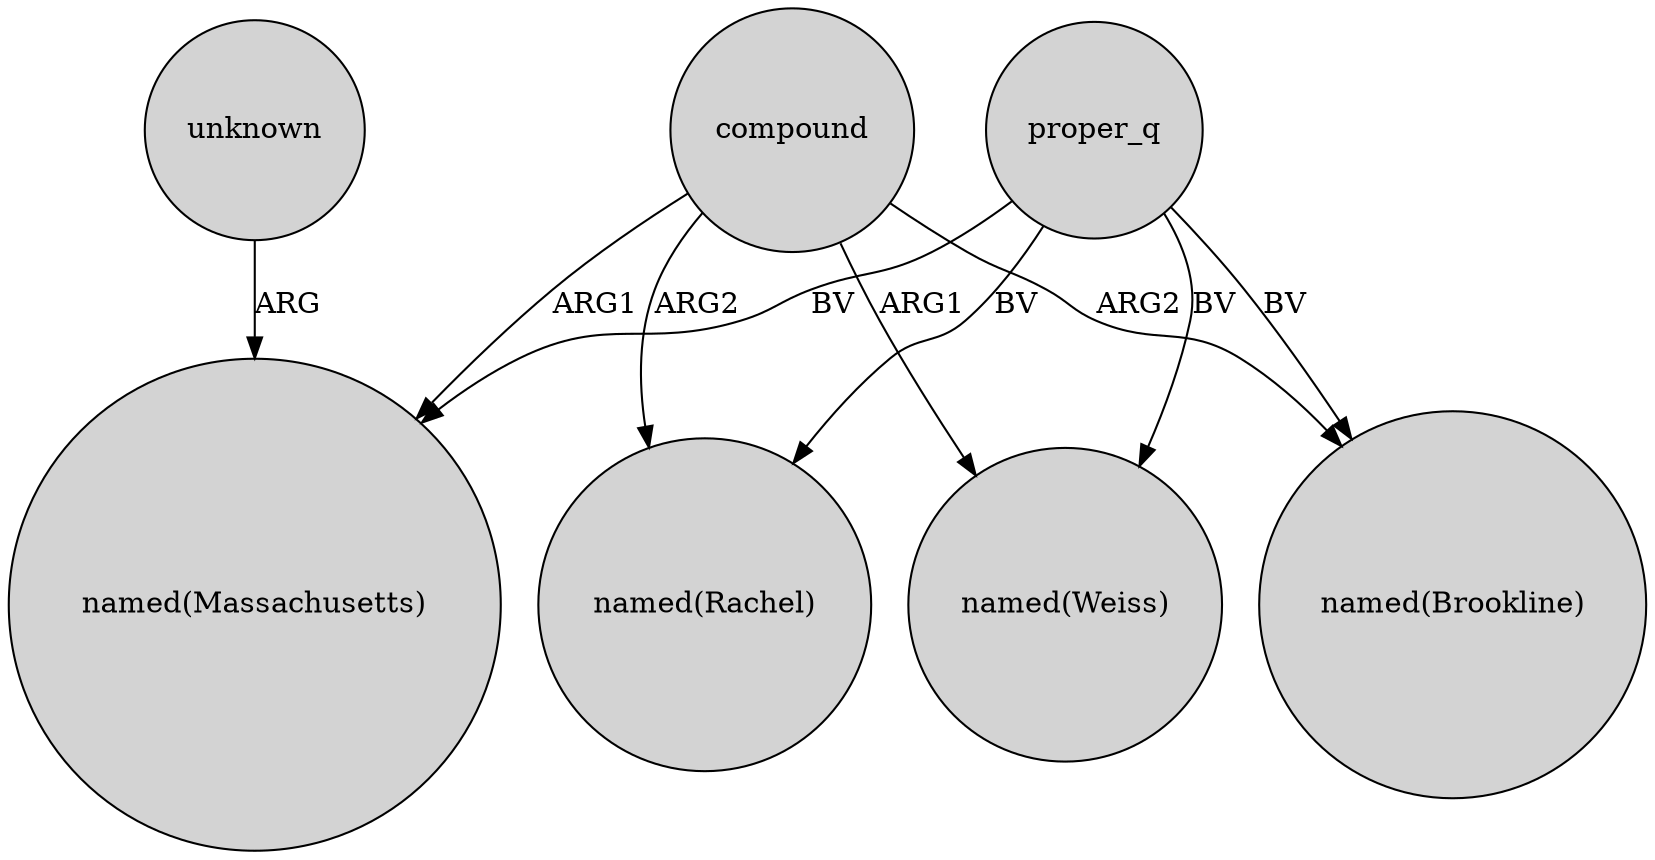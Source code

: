 digraph {
	node [shape=circle style=filled]
	proper_q -> "named(Massachusetts)" [label=BV]
	compound -> "named(Brookline)" [label=ARG2]
	unknown -> "named(Massachusetts)" [label=ARG]
	compound -> "named(Weiss)" [label=ARG1]
	proper_q -> "named(Rachel)" [label=BV]
	compound -> "named(Massachusetts)" [label=ARG1]
	proper_q -> "named(Weiss)" [label=BV]
	compound -> "named(Rachel)" [label=ARG2]
	proper_q -> "named(Brookline)" [label=BV]
}
